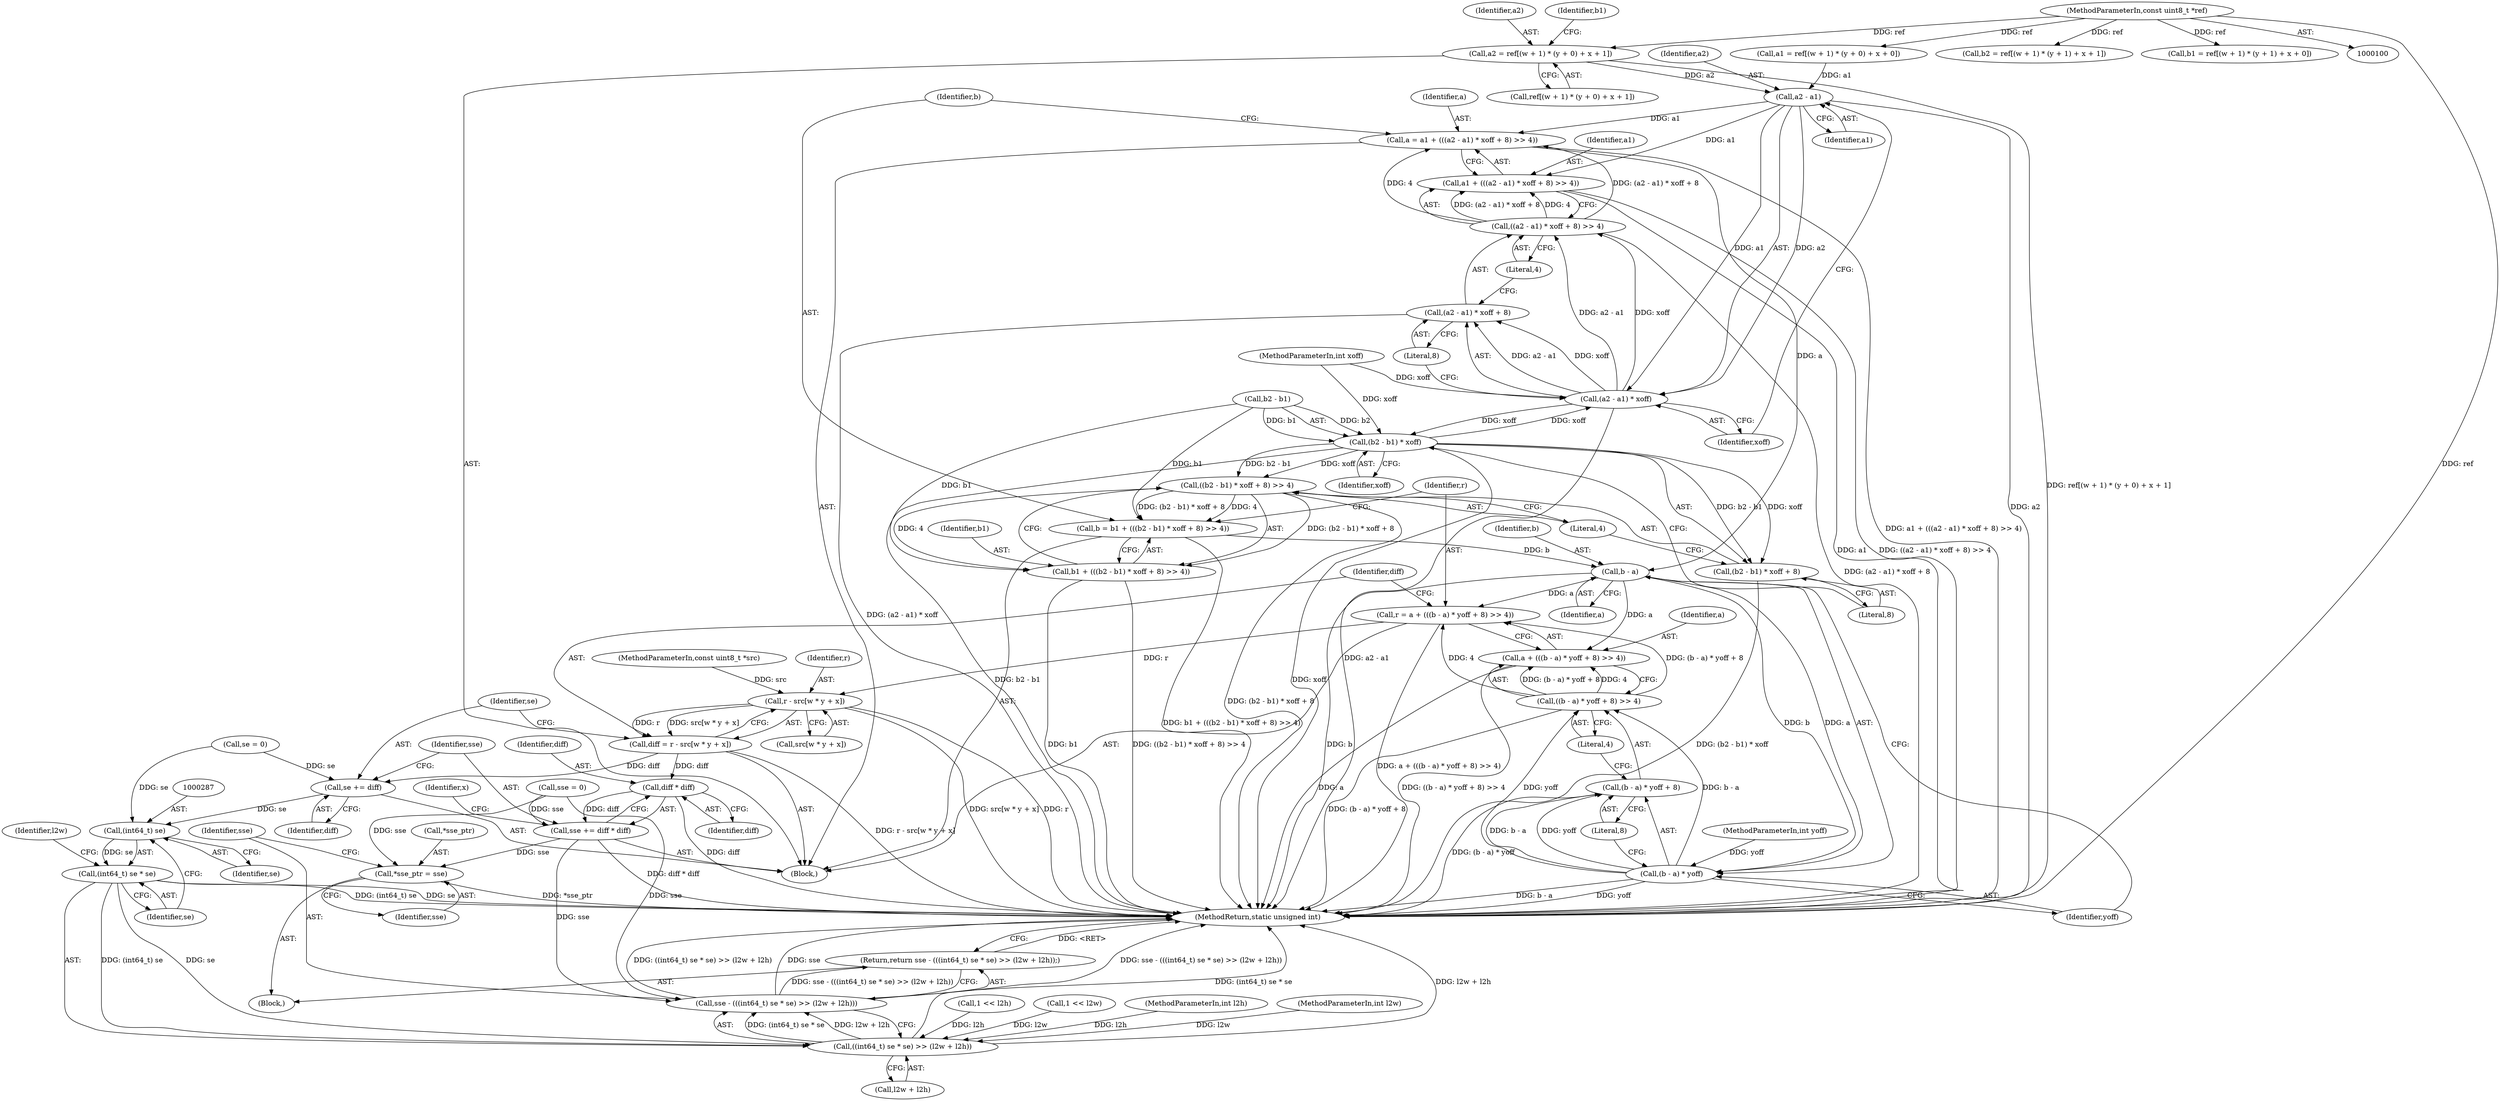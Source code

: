 digraph "1_Android_5a9753fca56f0eeb9f61e342b2fccffc364f9426_120@array" {
"1000168" [label="(Call,a2 = ref[(w + 1) * (y + 0) + x + 1])"];
"1000101" [label="(MethodParameterIn,const uint8_t *ref)"];
"1000223" [label="(Call,a2 - a1)"];
"1000216" [label="(Call,a = a1 + (((a2 - a1) * xoff + 8) >> 4))"];
"1000251" [label="(Call,b - a)"];
"1000244" [label="(Call,r = a + (((b - a) * yoff + 8) >> 4))"];
"1000260" [label="(Call,r - src[w * y + x])"];
"1000258" [label="(Call,diff = r - src[w * y + x])"];
"1000269" [label="(Call,se += diff)"];
"1000286" [label="(Call,(int64_t) se)"];
"1000285" [label="(Call,(int64_t) se * se)"];
"1000284" [label="(Call,((int64_t) se * se) >> (l2w + l2h))"];
"1000282" [label="(Call,sse - (((int64_t) se * se) >> (l2w + l2h)))"];
"1000281" [label="(Return,return sse - (((int64_t) se * se) >> (l2w + l2h));)"];
"1000274" [label="(Call,diff * diff)"];
"1000272" [label="(Call,sse += diff * diff)"];
"1000277" [label="(Call,*sse_ptr = sse)"];
"1000246" [label="(Call,a + (((b - a) * yoff + 8) >> 4))"];
"1000250" [label="(Call,(b - a) * yoff)"];
"1000248" [label="(Call,((b - a) * yoff + 8) >> 4)"];
"1000249" [label="(Call,(b - a) * yoff + 8)"];
"1000218" [label="(Call,a1 + (((a2 - a1) * xoff + 8) >> 4))"];
"1000222" [label="(Call,(a2 - a1) * xoff)"];
"1000220" [label="(Call,((a2 - a1) * xoff + 8) >> 4)"];
"1000221" [label="(Call,(a2 - a1) * xoff + 8)"];
"1000236" [label="(Call,(b2 - b1) * xoff)"];
"1000234" [label="(Call,((b2 - b1) * xoff + 8) >> 4)"];
"1000230" [label="(Call,b = b1 + (((b2 - b1) * xoff + 8) >> 4))"];
"1000232" [label="(Call,b1 + (((b2 - b1) * xoff + 8) >> 4))"];
"1000235" [label="(Call,(b2 - b1) * xoff + 8)"];
"1000242" [label="(Literal,4)"];
"1000220" [label="(Call,((a2 - a1) * xoff + 8) >> 4)"];
"1000258" [label="(Call,diff = r - src[w * y + x])"];
"1000273" [label="(Identifier,sse)"];
"1000232" [label="(Call,b1 + (((b2 - b1) * xoff + 8) >> 4))"];
"1000270" [label="(Identifier,se)"];
"1000277" [label="(Call,*sse_ptr = sse)"];
"1000219" [label="(Identifier,a1)"];
"1000271" [label="(Identifier,diff)"];
"1000290" [label="(Call,l2w + l2h)"];
"1000217" [label="(Identifier,a)"];
"1000240" [label="(Identifier,xoff)"];
"1000228" [label="(Literal,4)"];
"1000275" [label="(Identifier,diff)"];
"1000233" [label="(Identifier,b1)"];
"1000241" [label="(Literal,8)"];
"1000170" [label="(Call,ref[(w + 1) * (y + 0) + x + 1])"];
"1000114" [label="(Call,sse = 0)"];
"1000234" [label="(Call,((b2 - b1) * xoff + 8) >> 4)"];
"1000236" [label="(Call,(b2 - b1) * xoff)"];
"1000227" [label="(Literal,8)"];
"1000126" [label="(Call,1 << l2h)"];
"1000247" [label="(Identifier,a)"];
"1000252" [label="(Identifier,b)"];
"1000291" [label="(Identifier,l2w)"];
"1000256" [label="(Literal,4)"];
"1000248" [label="(Call,((b - a) * yoff + 8) >> 4)"];
"1000251" [label="(Call,b - a)"];
"1000120" [label="(Call,1 << l2w)"];
"1000216" [label="(Call,a = a1 + (((a2 - a1) * xoff + 8) >> 4))"];
"1000169" [label="(Identifier,a2)"];
"1000200" [label="(Call,b2 = ref[(w + 1) * (y + 1) + x + 1])"];
"1000245" [label="(Identifier,r)"];
"1000168" [label="(Call,a2 = ref[(w + 1) * (y + 0) + x + 1])"];
"1000102" [label="(MethodParameterIn,const uint8_t *src)"];
"1000149" [label="(Identifier,x)"];
"1000244" [label="(Call,r = a + (((b - a) * yoff + 8) >> 4))"];
"1000272" [label="(Call,sse += diff * diff)"];
"1000226" [label="(Identifier,xoff)"];
"1000288" [label="(Identifier,se)"];
"1000260" [label="(Call,r - src[w * y + x])"];
"1000231" [label="(Identifier,b)"];
"1000285" [label="(Call,(int64_t) se * se)"];
"1000250" [label="(Call,(b - a) * yoff)"];
"1000224" [label="(Identifier,a2)"];
"1000281" [label="(Return,return sse - (((int64_t) se * se) >> (l2w + l2h));)"];
"1000222" [label="(Call,(a2 - a1) * xoff)"];
"1000249" [label="(Call,(b - a) * yoff + 8)"];
"1000104" [label="(MethodParameterIn,int l2h)"];
"1000110" [label="(Call,se = 0)"];
"1000101" [label="(MethodParameterIn,const uint8_t *ref)"];
"1000108" [label="(Block,)"];
"1000289" [label="(Identifier,se)"];
"1000230" [label="(Call,b = b1 + (((b2 - b1) * xoff + 8) >> 4))"];
"1000103" [label="(MethodParameterIn,int l2w)"];
"1000106" [label="(MethodParameterIn,int yoff)"];
"1000282" [label="(Call,sse - (((int64_t) se * se) >> (l2w + l2h)))"];
"1000269" [label="(Call,se += diff)"];
"1000253" [label="(Identifier,a)"];
"1000283" [label="(Identifier,sse)"];
"1000274" [label="(Call,diff * diff)"];
"1000280" [label="(Identifier,sse)"];
"1000152" [label="(Call,a1 = ref[(w + 1) * (y + 0) + x + 0])"];
"1000276" [label="(Identifier,diff)"];
"1000150" [label="(Block,)"];
"1000105" [label="(MethodParameterIn,int xoff)"];
"1000259" [label="(Identifier,diff)"];
"1000262" [label="(Call,src[w * y + x])"];
"1000254" [label="(Identifier,yoff)"];
"1000278" [label="(Call,*sse_ptr)"];
"1000221" [label="(Call,(a2 - a1) * xoff + 8)"];
"1000246" [label="(Call,a + (((b - a) * yoff + 8) >> 4))"];
"1000223" [label="(Call,a2 - a1)"];
"1000284" [label="(Call,((int64_t) se * se) >> (l2w + l2h))"];
"1000225" [label="(Identifier,a1)"];
"1000286" [label="(Call,(int64_t) se)"];
"1000184" [label="(Call,b1 = ref[(w + 1) * (y + 1) + x + 0])"];
"1000237" [label="(Call,b2 - b1)"];
"1000293" [label="(MethodReturn,static unsigned int)"];
"1000255" [label="(Literal,8)"];
"1000235" [label="(Call,(b2 - b1) * xoff + 8)"];
"1000261" [label="(Identifier,r)"];
"1000218" [label="(Call,a1 + (((a2 - a1) * xoff + 8) >> 4))"];
"1000185" [label="(Identifier,b1)"];
"1000168" -> "1000150"  [label="AST: "];
"1000168" -> "1000170"  [label="CFG: "];
"1000169" -> "1000168"  [label="AST: "];
"1000170" -> "1000168"  [label="AST: "];
"1000185" -> "1000168"  [label="CFG: "];
"1000168" -> "1000293"  [label="DDG: ref[(w + 1) * (y + 0) + x + 1]"];
"1000101" -> "1000168"  [label="DDG: ref"];
"1000168" -> "1000223"  [label="DDG: a2"];
"1000101" -> "1000100"  [label="AST: "];
"1000101" -> "1000293"  [label="DDG: ref"];
"1000101" -> "1000152"  [label="DDG: ref"];
"1000101" -> "1000184"  [label="DDG: ref"];
"1000101" -> "1000200"  [label="DDG: ref"];
"1000223" -> "1000222"  [label="AST: "];
"1000223" -> "1000225"  [label="CFG: "];
"1000224" -> "1000223"  [label="AST: "];
"1000225" -> "1000223"  [label="AST: "];
"1000226" -> "1000223"  [label="CFG: "];
"1000223" -> "1000293"  [label="DDG: a2"];
"1000223" -> "1000216"  [label="DDG: a1"];
"1000223" -> "1000218"  [label="DDG: a1"];
"1000223" -> "1000222"  [label="DDG: a2"];
"1000223" -> "1000222"  [label="DDG: a1"];
"1000152" -> "1000223"  [label="DDG: a1"];
"1000216" -> "1000150"  [label="AST: "];
"1000216" -> "1000218"  [label="CFG: "];
"1000217" -> "1000216"  [label="AST: "];
"1000218" -> "1000216"  [label="AST: "];
"1000231" -> "1000216"  [label="CFG: "];
"1000216" -> "1000293"  [label="DDG: a1 + (((a2 - a1) * xoff + 8) >> 4)"];
"1000220" -> "1000216"  [label="DDG: (a2 - a1) * xoff + 8"];
"1000220" -> "1000216"  [label="DDG: 4"];
"1000216" -> "1000251"  [label="DDG: a"];
"1000251" -> "1000250"  [label="AST: "];
"1000251" -> "1000253"  [label="CFG: "];
"1000252" -> "1000251"  [label="AST: "];
"1000253" -> "1000251"  [label="AST: "];
"1000254" -> "1000251"  [label="CFG: "];
"1000251" -> "1000293"  [label="DDG: b"];
"1000251" -> "1000244"  [label="DDG: a"];
"1000251" -> "1000246"  [label="DDG: a"];
"1000251" -> "1000250"  [label="DDG: b"];
"1000251" -> "1000250"  [label="DDG: a"];
"1000230" -> "1000251"  [label="DDG: b"];
"1000244" -> "1000150"  [label="AST: "];
"1000244" -> "1000246"  [label="CFG: "];
"1000245" -> "1000244"  [label="AST: "];
"1000246" -> "1000244"  [label="AST: "];
"1000259" -> "1000244"  [label="CFG: "];
"1000244" -> "1000293"  [label="DDG: a + (((b - a) * yoff + 8) >> 4)"];
"1000248" -> "1000244"  [label="DDG: (b - a) * yoff + 8"];
"1000248" -> "1000244"  [label="DDG: 4"];
"1000244" -> "1000260"  [label="DDG: r"];
"1000260" -> "1000258"  [label="AST: "];
"1000260" -> "1000262"  [label="CFG: "];
"1000261" -> "1000260"  [label="AST: "];
"1000262" -> "1000260"  [label="AST: "];
"1000258" -> "1000260"  [label="CFG: "];
"1000260" -> "1000293"  [label="DDG: src[w * y + x]"];
"1000260" -> "1000293"  [label="DDG: r"];
"1000260" -> "1000258"  [label="DDG: r"];
"1000260" -> "1000258"  [label="DDG: src[w * y + x]"];
"1000102" -> "1000260"  [label="DDG: src"];
"1000258" -> "1000150"  [label="AST: "];
"1000259" -> "1000258"  [label="AST: "];
"1000270" -> "1000258"  [label="CFG: "];
"1000258" -> "1000293"  [label="DDG: r - src[w * y + x]"];
"1000258" -> "1000269"  [label="DDG: diff"];
"1000258" -> "1000274"  [label="DDG: diff"];
"1000269" -> "1000150"  [label="AST: "];
"1000269" -> "1000271"  [label="CFG: "];
"1000270" -> "1000269"  [label="AST: "];
"1000271" -> "1000269"  [label="AST: "];
"1000273" -> "1000269"  [label="CFG: "];
"1000110" -> "1000269"  [label="DDG: se"];
"1000269" -> "1000286"  [label="DDG: se"];
"1000286" -> "1000285"  [label="AST: "];
"1000286" -> "1000288"  [label="CFG: "];
"1000287" -> "1000286"  [label="AST: "];
"1000288" -> "1000286"  [label="AST: "];
"1000289" -> "1000286"  [label="CFG: "];
"1000286" -> "1000285"  [label="DDG: se"];
"1000110" -> "1000286"  [label="DDG: se"];
"1000285" -> "1000284"  [label="AST: "];
"1000285" -> "1000289"  [label="CFG: "];
"1000289" -> "1000285"  [label="AST: "];
"1000291" -> "1000285"  [label="CFG: "];
"1000285" -> "1000293"  [label="DDG: (int64_t) se"];
"1000285" -> "1000293"  [label="DDG: se"];
"1000285" -> "1000284"  [label="DDG: (int64_t) se"];
"1000285" -> "1000284"  [label="DDG: se"];
"1000284" -> "1000282"  [label="AST: "];
"1000284" -> "1000290"  [label="CFG: "];
"1000290" -> "1000284"  [label="AST: "];
"1000282" -> "1000284"  [label="CFG: "];
"1000284" -> "1000293"  [label="DDG: (int64_t) se * se"];
"1000284" -> "1000293"  [label="DDG: l2w + l2h"];
"1000284" -> "1000282"  [label="DDG: (int64_t) se * se"];
"1000284" -> "1000282"  [label="DDG: l2w + l2h"];
"1000120" -> "1000284"  [label="DDG: l2w"];
"1000103" -> "1000284"  [label="DDG: l2w"];
"1000126" -> "1000284"  [label="DDG: l2h"];
"1000104" -> "1000284"  [label="DDG: l2h"];
"1000282" -> "1000281"  [label="AST: "];
"1000283" -> "1000282"  [label="AST: "];
"1000281" -> "1000282"  [label="CFG: "];
"1000282" -> "1000293"  [label="DDG: sse - (((int64_t) se * se) >> (l2w + l2h))"];
"1000282" -> "1000293"  [label="DDG: ((int64_t) se * se) >> (l2w + l2h)"];
"1000282" -> "1000293"  [label="DDG: sse"];
"1000282" -> "1000281"  [label="DDG: sse - (((int64_t) se * se) >> (l2w + l2h))"];
"1000114" -> "1000282"  [label="DDG: sse"];
"1000272" -> "1000282"  [label="DDG: sse"];
"1000281" -> "1000108"  [label="AST: "];
"1000293" -> "1000281"  [label="CFG: "];
"1000281" -> "1000293"  [label="DDG: <RET>"];
"1000274" -> "1000272"  [label="AST: "];
"1000274" -> "1000276"  [label="CFG: "];
"1000275" -> "1000274"  [label="AST: "];
"1000276" -> "1000274"  [label="AST: "];
"1000272" -> "1000274"  [label="CFG: "];
"1000274" -> "1000293"  [label="DDG: diff"];
"1000274" -> "1000272"  [label="DDG: diff"];
"1000272" -> "1000150"  [label="AST: "];
"1000273" -> "1000272"  [label="AST: "];
"1000149" -> "1000272"  [label="CFG: "];
"1000272" -> "1000293"  [label="DDG: diff * diff"];
"1000114" -> "1000272"  [label="DDG: sse"];
"1000272" -> "1000277"  [label="DDG: sse"];
"1000277" -> "1000108"  [label="AST: "];
"1000277" -> "1000280"  [label="CFG: "];
"1000278" -> "1000277"  [label="AST: "];
"1000280" -> "1000277"  [label="AST: "];
"1000283" -> "1000277"  [label="CFG: "];
"1000277" -> "1000293"  [label="DDG: *sse_ptr"];
"1000114" -> "1000277"  [label="DDG: sse"];
"1000246" -> "1000248"  [label="CFG: "];
"1000247" -> "1000246"  [label="AST: "];
"1000248" -> "1000246"  [label="AST: "];
"1000246" -> "1000293"  [label="DDG: ((b - a) * yoff + 8) >> 4"];
"1000246" -> "1000293"  [label="DDG: a"];
"1000248" -> "1000246"  [label="DDG: (b - a) * yoff + 8"];
"1000248" -> "1000246"  [label="DDG: 4"];
"1000250" -> "1000249"  [label="AST: "];
"1000250" -> "1000254"  [label="CFG: "];
"1000254" -> "1000250"  [label="AST: "];
"1000255" -> "1000250"  [label="CFG: "];
"1000250" -> "1000293"  [label="DDG: b - a"];
"1000250" -> "1000293"  [label="DDG: yoff"];
"1000250" -> "1000248"  [label="DDG: b - a"];
"1000250" -> "1000248"  [label="DDG: yoff"];
"1000250" -> "1000249"  [label="DDG: b - a"];
"1000250" -> "1000249"  [label="DDG: yoff"];
"1000106" -> "1000250"  [label="DDG: yoff"];
"1000248" -> "1000256"  [label="CFG: "];
"1000249" -> "1000248"  [label="AST: "];
"1000256" -> "1000248"  [label="AST: "];
"1000248" -> "1000293"  [label="DDG: (b - a) * yoff + 8"];
"1000249" -> "1000255"  [label="CFG: "];
"1000255" -> "1000249"  [label="AST: "];
"1000256" -> "1000249"  [label="CFG: "];
"1000249" -> "1000293"  [label="DDG: (b - a) * yoff"];
"1000218" -> "1000220"  [label="CFG: "];
"1000219" -> "1000218"  [label="AST: "];
"1000220" -> "1000218"  [label="AST: "];
"1000218" -> "1000293"  [label="DDG: a1"];
"1000218" -> "1000293"  [label="DDG: ((a2 - a1) * xoff + 8) >> 4"];
"1000220" -> "1000218"  [label="DDG: (a2 - a1) * xoff + 8"];
"1000220" -> "1000218"  [label="DDG: 4"];
"1000222" -> "1000221"  [label="AST: "];
"1000222" -> "1000226"  [label="CFG: "];
"1000226" -> "1000222"  [label="AST: "];
"1000227" -> "1000222"  [label="CFG: "];
"1000222" -> "1000293"  [label="DDG: a2 - a1"];
"1000222" -> "1000220"  [label="DDG: a2 - a1"];
"1000222" -> "1000220"  [label="DDG: xoff"];
"1000222" -> "1000221"  [label="DDG: a2 - a1"];
"1000222" -> "1000221"  [label="DDG: xoff"];
"1000236" -> "1000222"  [label="DDG: xoff"];
"1000105" -> "1000222"  [label="DDG: xoff"];
"1000222" -> "1000236"  [label="DDG: xoff"];
"1000220" -> "1000228"  [label="CFG: "];
"1000221" -> "1000220"  [label="AST: "];
"1000228" -> "1000220"  [label="AST: "];
"1000220" -> "1000293"  [label="DDG: (a2 - a1) * xoff + 8"];
"1000221" -> "1000227"  [label="CFG: "];
"1000227" -> "1000221"  [label="AST: "];
"1000228" -> "1000221"  [label="CFG: "];
"1000221" -> "1000293"  [label="DDG: (a2 - a1) * xoff"];
"1000236" -> "1000235"  [label="AST: "];
"1000236" -> "1000240"  [label="CFG: "];
"1000237" -> "1000236"  [label="AST: "];
"1000240" -> "1000236"  [label="AST: "];
"1000241" -> "1000236"  [label="CFG: "];
"1000236" -> "1000293"  [label="DDG: b2 - b1"];
"1000236" -> "1000293"  [label="DDG: xoff"];
"1000236" -> "1000234"  [label="DDG: b2 - b1"];
"1000236" -> "1000234"  [label="DDG: xoff"];
"1000236" -> "1000235"  [label="DDG: b2 - b1"];
"1000236" -> "1000235"  [label="DDG: xoff"];
"1000237" -> "1000236"  [label="DDG: b2"];
"1000237" -> "1000236"  [label="DDG: b1"];
"1000105" -> "1000236"  [label="DDG: xoff"];
"1000234" -> "1000232"  [label="AST: "];
"1000234" -> "1000242"  [label="CFG: "];
"1000235" -> "1000234"  [label="AST: "];
"1000242" -> "1000234"  [label="AST: "];
"1000232" -> "1000234"  [label="CFG: "];
"1000234" -> "1000293"  [label="DDG: (b2 - b1) * xoff + 8"];
"1000234" -> "1000230"  [label="DDG: (b2 - b1) * xoff + 8"];
"1000234" -> "1000230"  [label="DDG: 4"];
"1000234" -> "1000232"  [label="DDG: (b2 - b1) * xoff + 8"];
"1000234" -> "1000232"  [label="DDG: 4"];
"1000230" -> "1000150"  [label="AST: "];
"1000230" -> "1000232"  [label="CFG: "];
"1000231" -> "1000230"  [label="AST: "];
"1000232" -> "1000230"  [label="AST: "];
"1000245" -> "1000230"  [label="CFG: "];
"1000230" -> "1000293"  [label="DDG: b1 + (((b2 - b1) * xoff + 8) >> 4)"];
"1000237" -> "1000230"  [label="DDG: b1"];
"1000233" -> "1000232"  [label="AST: "];
"1000232" -> "1000293"  [label="DDG: b1"];
"1000232" -> "1000293"  [label="DDG: ((b2 - b1) * xoff + 8) >> 4"];
"1000237" -> "1000232"  [label="DDG: b1"];
"1000235" -> "1000241"  [label="CFG: "];
"1000241" -> "1000235"  [label="AST: "];
"1000242" -> "1000235"  [label="CFG: "];
"1000235" -> "1000293"  [label="DDG: (b2 - b1) * xoff"];
}
